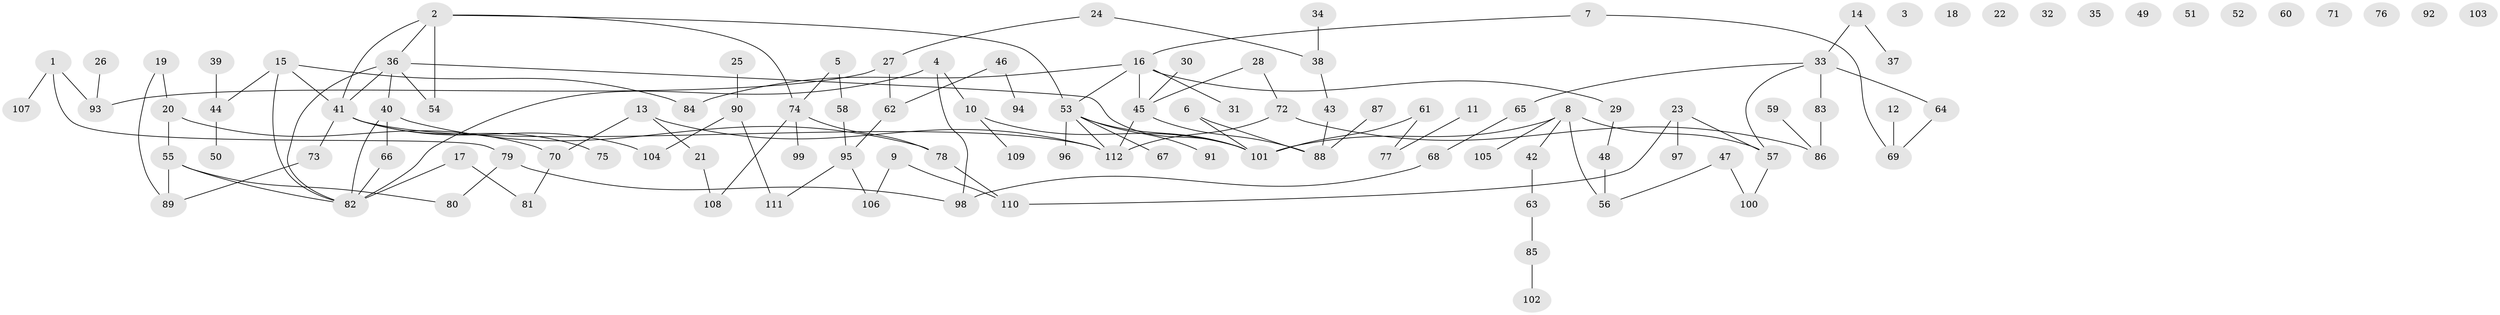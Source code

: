 // coarse degree distribution, {4: 0.15151515151515152, 6: 0.09090909090909091, 2: 0.30303030303030304, 5: 0.09090909090909091, 1: 0.21212121212121213, 7: 0.030303030303030304, 3: 0.09090909090909091, 8: 0.030303030303030304}
// Generated by graph-tools (version 1.1) at 2025/35/03/04/25 23:35:49]
// undirected, 112 vertices, 127 edges
graph export_dot {
  node [color=gray90,style=filled];
  1;
  2;
  3;
  4;
  5;
  6;
  7;
  8;
  9;
  10;
  11;
  12;
  13;
  14;
  15;
  16;
  17;
  18;
  19;
  20;
  21;
  22;
  23;
  24;
  25;
  26;
  27;
  28;
  29;
  30;
  31;
  32;
  33;
  34;
  35;
  36;
  37;
  38;
  39;
  40;
  41;
  42;
  43;
  44;
  45;
  46;
  47;
  48;
  49;
  50;
  51;
  52;
  53;
  54;
  55;
  56;
  57;
  58;
  59;
  60;
  61;
  62;
  63;
  64;
  65;
  66;
  67;
  68;
  69;
  70;
  71;
  72;
  73;
  74;
  75;
  76;
  77;
  78;
  79;
  80;
  81;
  82;
  83;
  84;
  85;
  86;
  87;
  88;
  89;
  90;
  91;
  92;
  93;
  94;
  95;
  96;
  97;
  98;
  99;
  100;
  101;
  102;
  103;
  104;
  105;
  106;
  107;
  108;
  109;
  110;
  111;
  112;
  1 -- 79;
  1 -- 93;
  1 -- 107;
  2 -- 36;
  2 -- 41;
  2 -- 53;
  2 -- 54;
  2 -- 74;
  4 -- 10;
  4 -- 82;
  4 -- 98;
  5 -- 58;
  5 -- 74;
  6 -- 88;
  6 -- 101;
  7 -- 16;
  7 -- 69;
  8 -- 42;
  8 -- 56;
  8 -- 57;
  8 -- 101;
  8 -- 105;
  9 -- 106;
  9 -- 110;
  10 -- 101;
  10 -- 109;
  11 -- 77;
  12 -- 69;
  13 -- 21;
  13 -- 70;
  13 -- 112;
  14 -- 33;
  14 -- 37;
  15 -- 41;
  15 -- 44;
  15 -- 82;
  15 -- 84;
  16 -- 29;
  16 -- 31;
  16 -- 45;
  16 -- 53;
  16 -- 84;
  17 -- 81;
  17 -- 82;
  19 -- 20;
  19 -- 89;
  20 -- 55;
  20 -- 70;
  21 -- 108;
  23 -- 57;
  23 -- 97;
  23 -- 110;
  24 -- 27;
  24 -- 38;
  25 -- 90;
  26 -- 93;
  27 -- 62;
  27 -- 93;
  28 -- 45;
  28 -- 72;
  29 -- 48;
  30 -- 45;
  33 -- 57;
  33 -- 64;
  33 -- 65;
  33 -- 83;
  34 -- 38;
  36 -- 40;
  36 -- 41;
  36 -- 54;
  36 -- 82;
  36 -- 101;
  38 -- 43;
  39 -- 44;
  40 -- 66;
  40 -- 78;
  40 -- 82;
  41 -- 73;
  41 -- 75;
  41 -- 104;
  41 -- 112;
  42 -- 63;
  43 -- 88;
  44 -- 50;
  45 -- 88;
  45 -- 112;
  46 -- 62;
  46 -- 94;
  47 -- 56;
  47 -- 100;
  48 -- 56;
  53 -- 67;
  53 -- 91;
  53 -- 96;
  53 -- 101;
  53 -- 112;
  55 -- 80;
  55 -- 82;
  55 -- 89;
  57 -- 100;
  58 -- 95;
  59 -- 86;
  61 -- 77;
  61 -- 101;
  62 -- 95;
  63 -- 85;
  64 -- 69;
  65 -- 68;
  66 -- 82;
  68 -- 98;
  70 -- 81;
  72 -- 86;
  72 -- 112;
  73 -- 89;
  74 -- 78;
  74 -- 99;
  74 -- 108;
  78 -- 110;
  79 -- 80;
  79 -- 98;
  83 -- 86;
  85 -- 102;
  87 -- 88;
  90 -- 104;
  90 -- 111;
  95 -- 106;
  95 -- 111;
}
